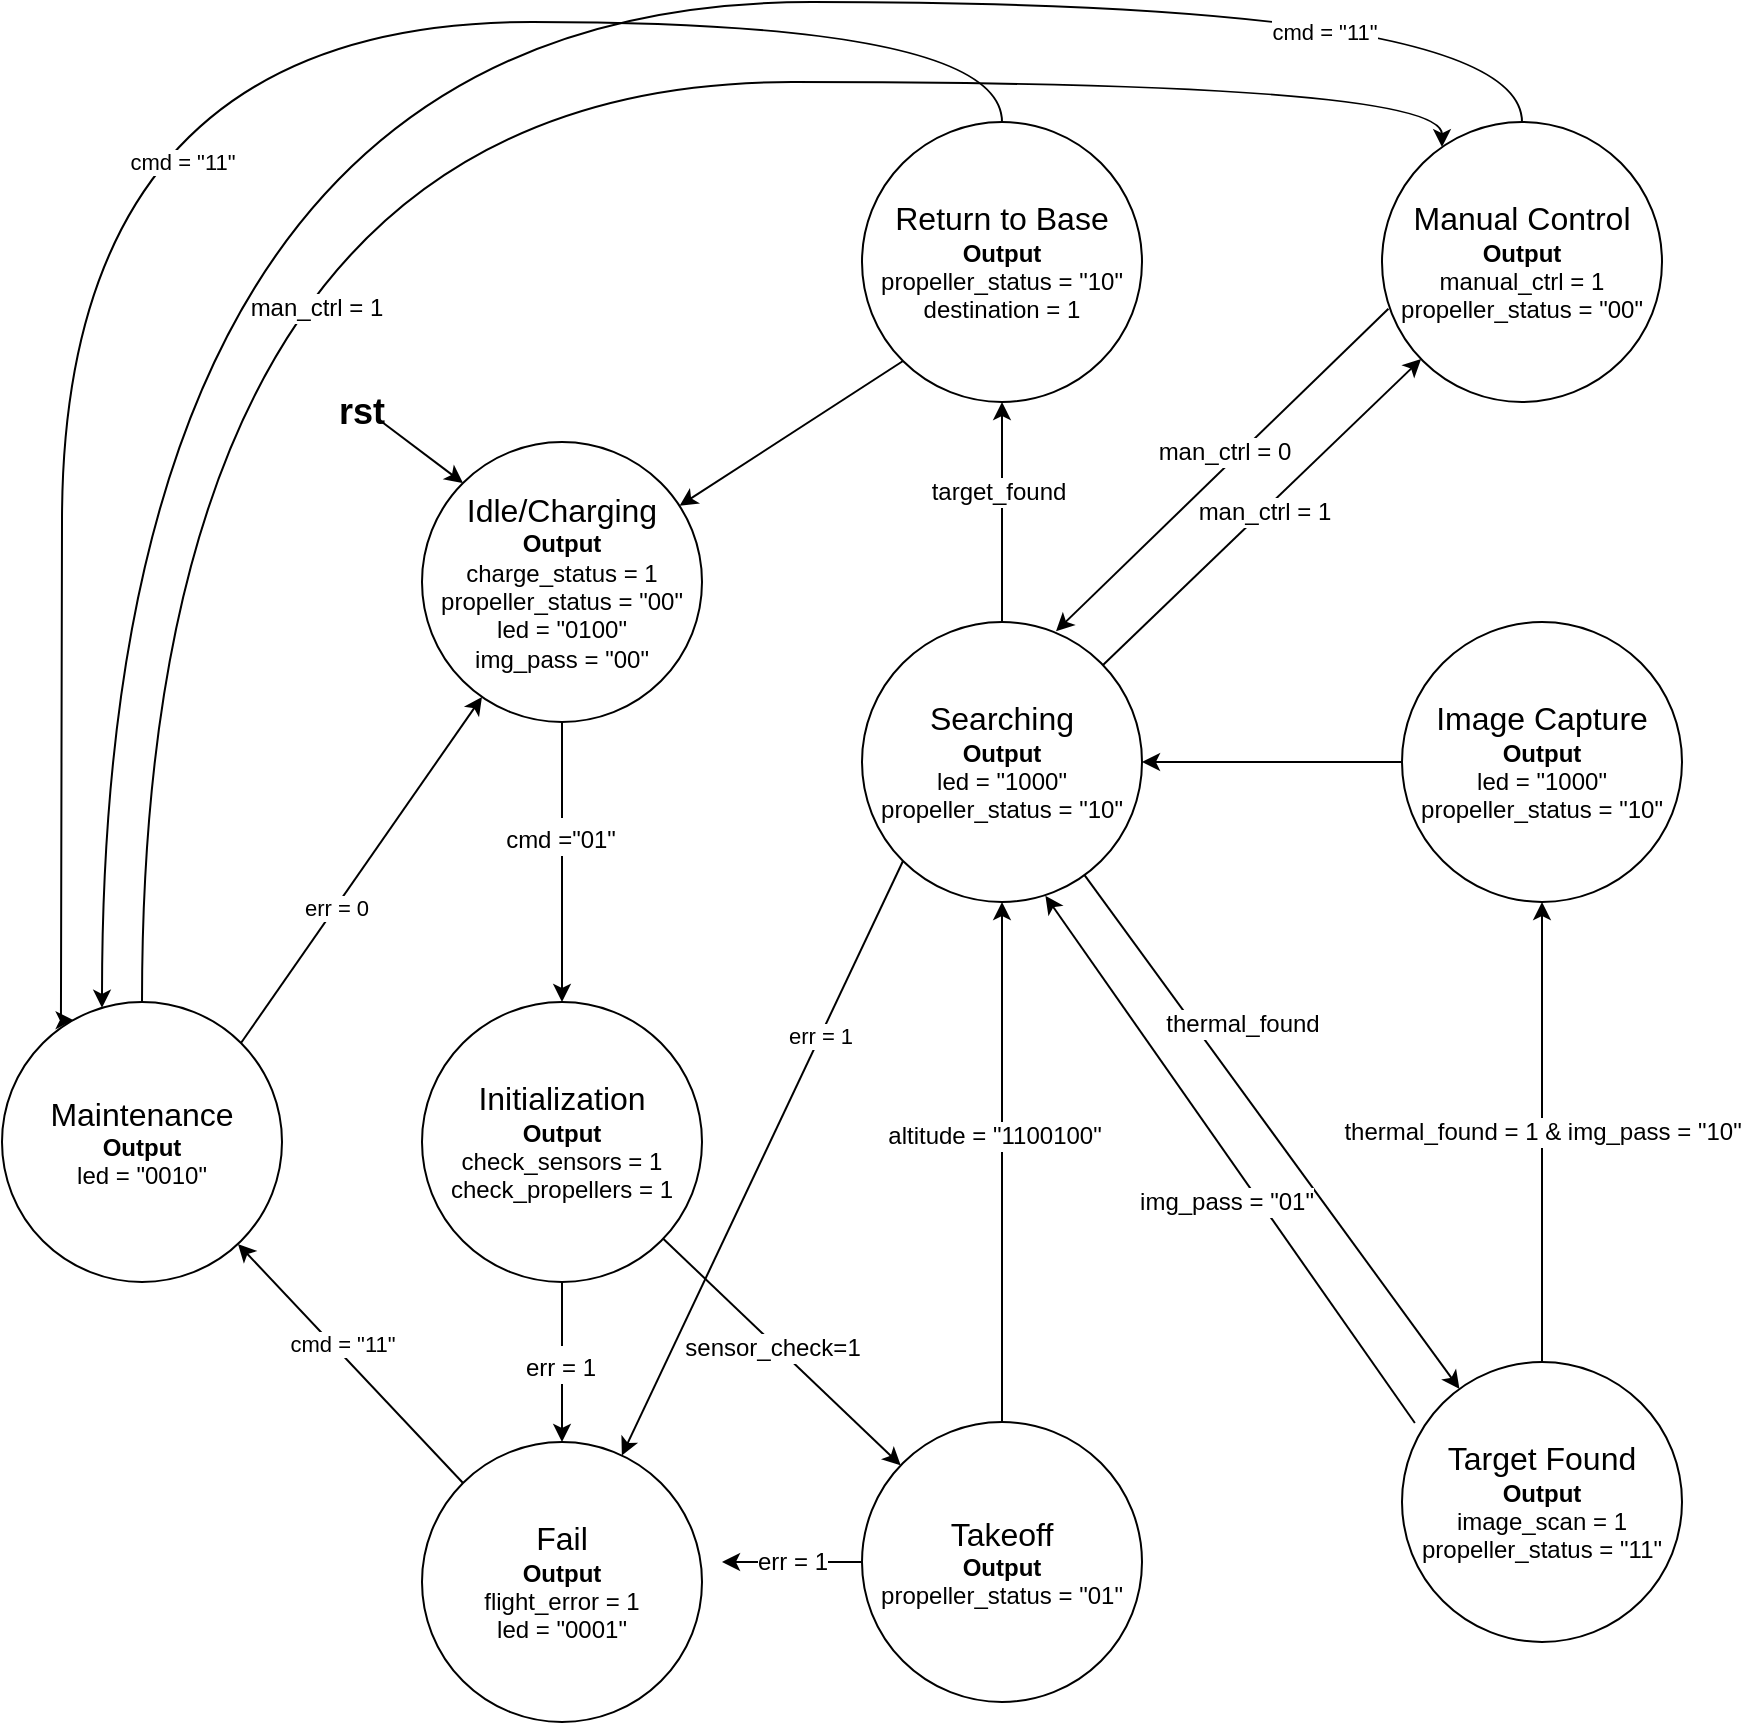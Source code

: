 <mxfile version="22.0.0" type="github">
  <diagram id="N5XDO3s2e_vUeGXbQaSR" name="Page-1">
    <mxGraphModel dx="1384" dy="657" grid="1" gridSize="10" guides="1" tooltips="1" connect="1" arrows="1" fold="1" page="1" pageScale="2" pageWidth="1100" pageHeight="850" math="0" shadow="0">
      <root>
        <mxCell id="0" />
        <mxCell id="1" parent="0" />
        <mxCell id="P16rU-zJjDvv7atZ3NjH-8" style="rounded=0;orthogonalLoop=1;jettySize=auto;html=1;exitX=0.5;exitY=1;exitDx=0;exitDy=0;entryX=0.5;entryY=0;entryDx=0;entryDy=0;fontSize=16;" parent="1" source="P16rU-zJjDvv7atZ3NjH-1" target="P16rU-zJjDvv7atZ3NjH-7" edge="1">
          <mxGeometry relative="1" as="geometry" />
        </mxCell>
        <mxCell id="P16rU-zJjDvv7atZ3NjH-18" value="&lt;font style=&quot;font-size: 12px;&quot;&gt;cmd =&quot;01&quot;&lt;br&gt;&lt;/font&gt;" style="edgeLabel;html=1;align=center;verticalAlign=middle;resizable=0;points=[];fontSize=16;" parent="P16rU-zJjDvv7atZ3NjH-8" vertex="1" connectable="0">
          <mxGeometry x="-0.191" y="-1" relative="1" as="geometry">
            <mxPoint as="offset" />
          </mxGeometry>
        </mxCell>
        <mxCell id="P16rU-zJjDvv7atZ3NjH-1" value="&lt;font style=&quot;font-size: 16px;&quot;&gt;Idle/Charging&lt;br&gt;&lt;/font&gt;&lt;b&gt;Output&lt;/b&gt;&lt;br&gt;charge_status = 1&lt;br&gt;propeller_status = &quot;00&quot;&lt;br&gt;led = &quot;0100&quot;&lt;br&gt;img_pass = &quot;00&quot;" style="ellipse;whiteSpace=wrap;html=1;aspect=fixed;" parent="1" vertex="1">
          <mxGeometry x="900" y="230" width="140" height="140" as="geometry" />
        </mxCell>
        <mxCell id="P16rU-zJjDvv7atZ3NjH-20" value="" style="edgeStyle=none;rounded=0;orthogonalLoop=1;jettySize=auto;html=1;fontSize=12;" parent="1" source="P16rU-zJjDvv7atZ3NjH-2" target="P16rU-zJjDvv7atZ3NjH-19" edge="1">
          <mxGeometry relative="1" as="geometry" />
        </mxCell>
        <mxCell id="P16rU-zJjDvv7atZ3NjH-21" value="altitude = &quot;1100100&quot;" style="edgeLabel;html=1;align=center;verticalAlign=middle;resizable=0;points=[];fontSize=12;" parent="P16rU-zJjDvv7atZ3NjH-20" vertex="1" connectable="0">
          <mxGeometry x="0.111" y="4" relative="1" as="geometry">
            <mxPoint y="1" as="offset" />
          </mxGeometry>
        </mxCell>
        <mxCell id="P16rU-zJjDvv7atZ3NjH-22" value="err = 1" style="edgeStyle=none;rounded=0;orthogonalLoop=1;jettySize=auto;html=1;fontSize=12;" parent="1" source="P16rU-zJjDvv7atZ3NjH-2" edge="1">
          <mxGeometry relative="1" as="geometry">
            <mxPoint x="1050" y="790" as="targetPoint" />
          </mxGeometry>
        </mxCell>
        <mxCell id="P16rU-zJjDvv7atZ3NjH-2" value="&lt;font size=&quot;3&quot;&gt;Takeoff&lt;/font&gt;&lt;br&gt;&lt;b&gt;Output&lt;/b&gt;&lt;br&gt;propeller_status = &quot;01&quot;" style="ellipse;whiteSpace=wrap;html=1;aspect=fixed;" parent="1" vertex="1">
          <mxGeometry x="1120" y="720" width="140" height="140" as="geometry" />
        </mxCell>
        <mxCell id="P16rU-zJjDvv7atZ3NjH-15" style="edgeStyle=none;rounded=0;orthogonalLoop=1;jettySize=auto;html=1;exitX=0;exitY=0;exitDx=0;exitDy=0;fontSize=16;" parent="1" source="P16rU-zJjDvv7atZ3NjH-5" target="P16rU-zJjDvv7atZ3NjH-14" edge="1">
          <mxGeometry relative="1" as="geometry" />
        </mxCell>
        <mxCell id="lXQwpj55fffRrdL-5vQy-1" value="cmd = &quot;11&quot;" style="edgeLabel;html=1;align=center;verticalAlign=middle;resizable=0;points=[];" vertex="1" connectable="0" parent="P16rU-zJjDvv7atZ3NjH-15">
          <mxGeometry x="0.115" y="-3" relative="1" as="geometry">
            <mxPoint y="-1" as="offset" />
          </mxGeometry>
        </mxCell>
        <mxCell id="P16rU-zJjDvv7atZ3NjH-5" value="&lt;font size=&quot;3&quot;&gt;Fail&lt;/font&gt;&lt;br&gt;&lt;b&gt;Output&lt;/b&gt;&lt;br&gt;flight_error = 1&lt;br&gt;led = &quot;0001&quot;" style="ellipse;whiteSpace=wrap;html=1;aspect=fixed;" parent="1" vertex="1">
          <mxGeometry x="900" y="730" width="140" height="140" as="geometry" />
        </mxCell>
        <mxCell id="P16rU-zJjDvv7atZ3NjH-9" value="" style="rounded=0;orthogonalLoop=1;jettySize=auto;html=1;fontSize=16;" parent="1" source="P16rU-zJjDvv7atZ3NjH-7" target="P16rU-zJjDvv7atZ3NjH-5" edge="1">
          <mxGeometry relative="1" as="geometry" />
        </mxCell>
        <mxCell id="P16rU-zJjDvv7atZ3NjH-10" value="&lt;font style=&quot;font-size: 12px;&quot;&gt;err = 1&lt;/font&gt;" style="edgeLabel;html=1;align=center;verticalAlign=middle;resizable=0;points=[];fontSize=16;" parent="P16rU-zJjDvv7atZ3NjH-9" vertex="1" connectable="0">
          <mxGeometry x="0.022" y="-1" relative="1" as="geometry">
            <mxPoint as="offset" />
          </mxGeometry>
        </mxCell>
        <mxCell id="P16rU-zJjDvv7atZ3NjH-16" style="edgeStyle=none;rounded=0;orthogonalLoop=1;jettySize=auto;html=1;fontSize=16;" parent="1" source="P16rU-zJjDvv7atZ3NjH-7" target="P16rU-zJjDvv7atZ3NjH-2" edge="1">
          <mxGeometry relative="1" as="geometry" />
        </mxCell>
        <mxCell id="P16rU-zJjDvv7atZ3NjH-42" value="sensor_check=1" style="edgeLabel;html=1;align=center;verticalAlign=middle;resizable=0;points=[];fontSize=12;" parent="P16rU-zJjDvv7atZ3NjH-16" vertex="1" connectable="0">
          <mxGeometry x="-0.07" y="-2" relative="1" as="geometry">
            <mxPoint as="offset" />
          </mxGeometry>
        </mxCell>
        <mxCell id="P16rU-zJjDvv7atZ3NjH-7" value="&lt;font size=&quot;3&quot;&gt;Initialization&lt;/font&gt;&lt;br&gt;&lt;b&gt;Output&lt;/b&gt;&lt;br&gt;check_sensors = 1&lt;br&gt;check_propellers = 1" style="ellipse;whiteSpace=wrap;html=1;aspect=fixed;" parent="1" vertex="1">
          <mxGeometry x="900" y="510" width="140" height="140" as="geometry" />
        </mxCell>
        <mxCell id="P16rU-zJjDvv7atZ3NjH-60" style="edgeStyle=orthogonalEdgeStyle;rounded=0;orthogonalLoop=1;jettySize=auto;html=1;fontSize=12;curved=1;" parent="1" source="P16rU-zJjDvv7atZ3NjH-14" target="P16rU-zJjDvv7atZ3NjH-45" edge="1">
          <mxGeometry relative="1" as="geometry">
            <Array as="points">
              <mxPoint x="760" y="50" />
              <mxPoint x="1410" y="50" />
            </Array>
          </mxGeometry>
        </mxCell>
        <mxCell id="P16rU-zJjDvv7atZ3NjH-61" value="man_ctrl = 1" style="edgeLabel;html=1;align=center;verticalAlign=middle;resizable=0;points=[];fontSize=12;" parent="P16rU-zJjDvv7atZ3NjH-60" vertex="1" connectable="0">
          <mxGeometry x="-0.392" y="-87" relative="1" as="geometry">
            <mxPoint as="offset" />
          </mxGeometry>
        </mxCell>
        <mxCell id="lXQwpj55fffRrdL-5vQy-7" style="rounded=0;orthogonalLoop=1;jettySize=auto;html=1;exitX=1;exitY=0;exitDx=0;exitDy=0;" edge="1" parent="1" source="P16rU-zJjDvv7atZ3NjH-14" target="P16rU-zJjDvv7atZ3NjH-1">
          <mxGeometry relative="1" as="geometry" />
        </mxCell>
        <mxCell id="lXQwpj55fffRrdL-5vQy-8" value="err = 0" style="edgeLabel;html=1;align=center;verticalAlign=middle;resizable=0;points=[];" vertex="1" connectable="0" parent="lXQwpj55fffRrdL-5vQy-7">
          <mxGeometry x="-0.222" relative="1" as="geometry">
            <mxPoint as="offset" />
          </mxGeometry>
        </mxCell>
        <mxCell id="P16rU-zJjDvv7atZ3NjH-14" value="&lt;font size=&quot;3&quot;&gt;Maintenance&lt;/font&gt;&lt;br&gt;&lt;b&gt;Output&lt;/b&gt;&lt;br&gt;led = &quot;0010&quot;" style="ellipse;whiteSpace=wrap;html=1;aspect=fixed;" parent="1" vertex="1">
          <mxGeometry x="690" y="510" width="140" height="140" as="geometry" />
        </mxCell>
        <mxCell id="P16rU-zJjDvv7atZ3NjH-24" value="thermal_found = 1 &amp;amp; img_pass = &quot;10&quot;" style="edgeStyle=none;rounded=0;orthogonalLoop=1;jettySize=auto;html=1;fontSize=12;exitX=0.5;exitY=0;exitDx=0;exitDy=0;" parent="1" source="P16rU-zJjDvv7atZ3NjH-26" target="P16rU-zJjDvv7atZ3NjH-23" edge="1">
          <mxGeometry relative="1" as="geometry" />
        </mxCell>
        <mxCell id="P16rU-zJjDvv7atZ3NjH-29" style="edgeStyle=none;rounded=0;orthogonalLoop=1;jettySize=auto;html=1;fontSize=12;" parent="1" source="P16rU-zJjDvv7atZ3NjH-19" target="P16rU-zJjDvv7atZ3NjH-26" edge="1">
          <mxGeometry relative="1" as="geometry" />
        </mxCell>
        <mxCell id="P16rU-zJjDvv7atZ3NjH-37" value="thermal_found" style="edgeLabel;html=1;align=center;verticalAlign=middle;resizable=0;points=[];fontSize=12;" parent="P16rU-zJjDvv7atZ3NjH-29" vertex="1" connectable="0">
          <mxGeometry x="-0.019" y="-3" relative="1" as="geometry">
            <mxPoint x="-11" y="-54" as="offset" />
          </mxGeometry>
        </mxCell>
        <mxCell id="P16rU-zJjDvv7atZ3NjH-40" style="edgeStyle=none;rounded=0;orthogonalLoop=1;jettySize=auto;html=1;fontSize=12;exitX=0.5;exitY=0;exitDx=0;exitDy=0;" parent="1" source="P16rU-zJjDvv7atZ3NjH-19" target="P16rU-zJjDvv7atZ3NjH-36" edge="1">
          <mxGeometry relative="1" as="geometry">
            <mxPoint x="1210" y="450" as="sourcePoint" />
          </mxGeometry>
        </mxCell>
        <mxCell id="P16rU-zJjDvv7atZ3NjH-41" value="target_found" style="edgeLabel;html=1;align=center;verticalAlign=middle;resizable=0;points=[];fontSize=12;" parent="P16rU-zJjDvv7atZ3NjH-40" vertex="1" connectable="0">
          <mxGeometry x="0.194" y="2" relative="1" as="geometry">
            <mxPoint as="offset" />
          </mxGeometry>
        </mxCell>
        <mxCell id="P16rU-zJjDvv7atZ3NjH-53" style="edgeStyle=none;rounded=0;orthogonalLoop=1;jettySize=auto;html=1;fontSize=12;" parent="1" source="P16rU-zJjDvv7atZ3NjH-19" target="P16rU-zJjDvv7atZ3NjH-45" edge="1">
          <mxGeometry relative="1" as="geometry" />
        </mxCell>
        <mxCell id="P16rU-zJjDvv7atZ3NjH-55" value="man_ctrl = 1" style="edgeLabel;html=1;align=center;verticalAlign=middle;resizable=0;points=[];fontSize=12;" parent="P16rU-zJjDvv7atZ3NjH-53" vertex="1" connectable="0">
          <mxGeometry x="0.007" relative="1" as="geometry">
            <mxPoint as="offset" />
          </mxGeometry>
        </mxCell>
        <mxCell id="lXQwpj55fffRrdL-5vQy-3" style="rounded=0;orthogonalLoop=1;jettySize=auto;html=1;exitX=0;exitY=1;exitDx=0;exitDy=0;" edge="1" parent="1" source="P16rU-zJjDvv7atZ3NjH-19" target="P16rU-zJjDvv7atZ3NjH-5">
          <mxGeometry relative="1" as="geometry" />
        </mxCell>
        <mxCell id="lXQwpj55fffRrdL-5vQy-4" value="err = 1" style="edgeLabel;html=1;align=center;verticalAlign=middle;resizable=0;points=[];" vertex="1" connectable="0" parent="lXQwpj55fffRrdL-5vQy-3">
          <mxGeometry x="-0.413" y="-1" relative="1" as="geometry">
            <mxPoint as="offset" />
          </mxGeometry>
        </mxCell>
        <mxCell id="P16rU-zJjDvv7atZ3NjH-19" value="&lt;font size=&quot;3&quot;&gt;Searching&lt;/font&gt;&lt;br&gt;&lt;b&gt;Output&lt;/b&gt;&lt;br&gt;led = &quot;1000&quot;&lt;br&gt;propeller_status = &quot;10&quot;&lt;br&gt;" style="ellipse;whiteSpace=wrap;html=1;aspect=fixed;" parent="1" vertex="1">
          <mxGeometry x="1120" y="320" width="140" height="140" as="geometry" />
        </mxCell>
        <mxCell id="P16rU-zJjDvv7atZ3NjH-34" style="edgeStyle=none;rounded=0;orthogonalLoop=1;jettySize=auto;html=1;entryX=1;entryY=0.5;entryDx=0;entryDy=0;fontSize=12;" parent="1" source="P16rU-zJjDvv7atZ3NjH-23" target="P16rU-zJjDvv7atZ3NjH-19" edge="1">
          <mxGeometry relative="1" as="geometry" />
        </mxCell>
        <mxCell id="P16rU-zJjDvv7atZ3NjH-23" value="&lt;font size=&quot;3&quot;&gt;Image Capture&lt;/font&gt;&lt;br&gt;&lt;b&gt;Output&lt;/b&gt;&lt;br&gt;led = &quot;1000&quot;&lt;br&gt;propeller_status = &quot;10&quot;" style="ellipse;whiteSpace=wrap;html=1;aspect=fixed;" parent="1" vertex="1">
          <mxGeometry x="1390" y="320" width="140" height="140" as="geometry" />
        </mxCell>
        <mxCell id="P16rU-zJjDvv7atZ3NjH-38" style="edgeStyle=none;rounded=0;orthogonalLoop=1;jettySize=auto;html=1;exitX=0.046;exitY=0.218;exitDx=0;exitDy=0;fontSize=12;entryX=0.655;entryY=0.978;entryDx=0;entryDy=0;entryPerimeter=0;exitPerimeter=0;" parent="1" source="P16rU-zJjDvv7atZ3NjH-26" target="P16rU-zJjDvv7atZ3NjH-19" edge="1">
          <mxGeometry relative="1" as="geometry" />
        </mxCell>
        <mxCell id="P16rU-zJjDvv7atZ3NjH-39" value="img_pass = &quot;01&quot;" style="edgeLabel;html=1;align=center;verticalAlign=middle;resizable=0;points=[];fontSize=12;" parent="P16rU-zJjDvv7atZ3NjH-38" vertex="1" connectable="0">
          <mxGeometry x="-0.199" relative="1" as="geometry">
            <mxPoint x="-21" y="-5" as="offset" />
          </mxGeometry>
        </mxCell>
        <mxCell id="P16rU-zJjDvv7atZ3NjH-26" value="&lt;font size=&quot;3&quot;&gt;Target Found&lt;br&gt;&lt;/font&gt;&lt;b&gt;Output&lt;/b&gt;&lt;br&gt;image_scan = 1&lt;br&gt;propeller_status = &quot;11&quot;" style="ellipse;whiteSpace=wrap;html=1;aspect=fixed;" parent="1" vertex="1">
          <mxGeometry x="1390" y="690" width="140" height="140" as="geometry" />
        </mxCell>
        <mxCell id="P16rU-zJjDvv7atZ3NjH-43" style="edgeStyle=none;rounded=0;orthogonalLoop=1;jettySize=auto;html=1;exitX=0;exitY=1;exitDx=0;exitDy=0;fontSize=12;" parent="1" source="P16rU-zJjDvv7atZ3NjH-36" target="P16rU-zJjDvv7atZ3NjH-1" edge="1">
          <mxGeometry relative="1" as="geometry" />
        </mxCell>
        <mxCell id="P16rU-zJjDvv7atZ3NjH-36" value="&lt;font size=&quot;3&quot;&gt;Return to Base&lt;br&gt;&lt;/font&gt;&lt;b&gt;Output&lt;/b&gt;&lt;br&gt;propeller_status = &quot;10&quot;&lt;br&gt;destination = 1" style="ellipse;whiteSpace=wrap;html=1;aspect=fixed;" parent="1" vertex="1">
          <mxGeometry x="1120" y="70" width="140" height="140" as="geometry" />
        </mxCell>
        <mxCell id="P16rU-zJjDvv7atZ3NjH-50" value="" style="edgeStyle=none;rounded=0;orthogonalLoop=1;jettySize=auto;html=1;fontSize=12;exitX=0.023;exitY=0.667;exitDx=0;exitDy=0;exitPerimeter=0;entryX=0.693;entryY=0.033;entryDx=0;entryDy=0;entryPerimeter=0;" parent="1" source="P16rU-zJjDvv7atZ3NjH-45" target="P16rU-zJjDvv7atZ3NjH-19" edge="1">
          <mxGeometry relative="1" as="geometry" />
        </mxCell>
        <mxCell id="P16rU-zJjDvv7atZ3NjH-54" value="man_ctrl = 0" style="edgeLabel;html=1;align=center;verticalAlign=middle;resizable=0;points=[];fontSize=12;" parent="P16rU-zJjDvv7atZ3NjH-50" vertex="1" connectable="0">
          <mxGeometry x="-0.068" y="-5" relative="1" as="geometry">
            <mxPoint x="-1" as="offset" />
          </mxGeometry>
        </mxCell>
        <mxCell id="lXQwpj55fffRrdL-5vQy-10" style="edgeStyle=orthogonalEdgeStyle;rounded=0;orthogonalLoop=1;jettySize=auto;html=1;curved=1;" edge="1" parent="1" source="P16rU-zJjDvv7atZ3NjH-45" target="P16rU-zJjDvv7atZ3NjH-14">
          <mxGeometry relative="1" as="geometry">
            <Array as="points">
              <mxPoint x="1450" y="10" />
              <mxPoint x="740" y="10" />
            </Array>
          </mxGeometry>
        </mxCell>
        <mxCell id="lXQwpj55fffRrdL-5vQy-11" value="cmd = &quot;11&quot;" style="edgeLabel;html=1;align=center;verticalAlign=middle;resizable=0;points=[];" vertex="1" connectable="0" parent="lXQwpj55fffRrdL-5vQy-10">
          <mxGeometry x="-0.749" y="15" relative="1" as="geometry">
            <mxPoint x="1" as="offset" />
          </mxGeometry>
        </mxCell>
        <mxCell id="P16rU-zJjDvv7atZ3NjH-45" value="&lt;font size=&quot;3&quot;&gt;Manual Control&lt;br&gt;&lt;/font&gt;&lt;b&gt;Output&lt;/b&gt;&lt;br&gt;manual_ctrl = 1&lt;br&gt;propeller_status = &quot;00&quot;" style="ellipse;whiteSpace=wrap;html=1;aspect=fixed;" parent="1" vertex="1">
          <mxGeometry x="1380" y="70" width="140" height="140" as="geometry" />
        </mxCell>
        <mxCell id="P16rU-zJjDvv7atZ3NjH-58" value="" style="endArrow=classic;html=1;rounded=0;fontSize=12;entryX=0;entryY=0;entryDx=0;entryDy=0;" parent="1" target="P16rU-zJjDvv7atZ3NjH-1" edge="1">
          <mxGeometry width="50" height="50" relative="1" as="geometry">
            <mxPoint x="880" y="220" as="sourcePoint" />
            <mxPoint x="840" y="260" as="targetPoint" />
          </mxGeometry>
        </mxCell>
        <mxCell id="P16rU-zJjDvv7atZ3NjH-59" value="&lt;b&gt;&lt;font style=&quot;font-size: 18px;&quot;&gt;rst&lt;/font&gt;&lt;/b&gt;" style="text;html=1;strokeColor=none;fillColor=none;align=center;verticalAlign=middle;whiteSpace=wrap;rounded=0;fontSize=12;" parent="1" vertex="1">
          <mxGeometry x="840" y="200" width="60" height="30" as="geometry" />
        </mxCell>
        <mxCell id="lXQwpj55fffRrdL-5vQy-5" style="edgeStyle=orthogonalEdgeStyle;rounded=0;orthogonalLoop=1;jettySize=auto;html=1;entryX=0.256;entryY=0.065;entryDx=0;entryDy=0;entryPerimeter=0;curved=1;" edge="1" parent="1" source="P16rU-zJjDvv7atZ3NjH-36" target="P16rU-zJjDvv7atZ3NjH-14">
          <mxGeometry relative="1" as="geometry">
            <Array as="points">
              <mxPoint x="1190" y="20" />
              <mxPoint x="720" y="20" />
              <mxPoint x="720" y="519" />
            </Array>
          </mxGeometry>
        </mxCell>
        <mxCell id="lXQwpj55fffRrdL-5vQy-6" value="cmd = &quot;11&quot;" style="edgeLabel;html=1;align=center;verticalAlign=middle;resizable=0;points=[];" vertex="1" connectable="0" parent="lXQwpj55fffRrdL-5vQy-5">
          <mxGeometry x="0.175" y="76" relative="1" as="geometry">
            <mxPoint x="-16" y="-12" as="offset" />
          </mxGeometry>
        </mxCell>
      </root>
    </mxGraphModel>
  </diagram>
</mxfile>
